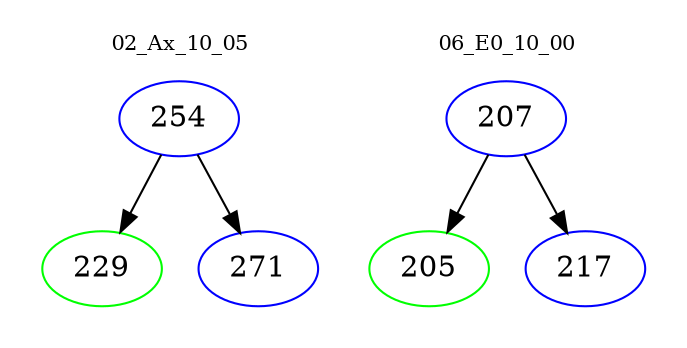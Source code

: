 digraph{
subgraph cluster_0 {
color = white
label = "02_Ax_10_05";
fontsize=10;
T0_254 [label="254", color="blue"]
T0_254 -> T0_229 [color="black"]
T0_229 [label="229", color="green"]
T0_254 -> T0_271 [color="black"]
T0_271 [label="271", color="blue"]
}
subgraph cluster_1 {
color = white
label = "06_E0_10_00";
fontsize=10;
T1_207 [label="207", color="blue"]
T1_207 -> T1_205 [color="black"]
T1_205 [label="205", color="green"]
T1_207 -> T1_217 [color="black"]
T1_217 [label="217", color="blue"]
}
}
